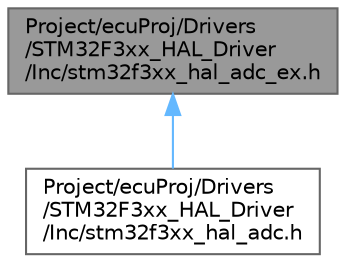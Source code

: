 digraph "Project/ecuProj/Drivers/STM32F3xx_HAL_Driver/Inc/stm32f3xx_hal_adc_ex.h"
{
 // LATEX_PDF_SIZE
  bgcolor="transparent";
  edge [fontname=Helvetica,fontsize=10,labelfontname=Helvetica,labelfontsize=10];
  node [fontname=Helvetica,fontsize=10,shape=box,height=0.2,width=0.4];
  Node1 [id="Node000001",label="Project/ecuProj/Drivers\l/STM32F3xx_HAL_Driver\l/Inc/stm32f3xx_hal_adc_ex.h",height=0.2,width=0.4,color="gray40", fillcolor="grey60", style="filled", fontcolor="black",tooltip="Header file containing functions prototypes of ADC HAL library."];
  Node1 -> Node2 [id="edge1_Node000001_Node000002",dir="back",color="steelblue1",style="solid",tooltip=" "];
  Node2 [id="Node000002",label="Project/ecuProj/Drivers\l/STM32F3xx_HAL_Driver\l/Inc/stm32f3xx_hal_adc.h",height=0.2,width=0.4,color="grey40", fillcolor="white", style="filled",URL="$ecu_proj_2_drivers_2_s_t_m32_f3xx___h_a_l___driver_2_inc_2stm32f3xx__hal__adc_8h.html",tooltip="Header file containing functions prototypes of ADC HAL library."];
}
